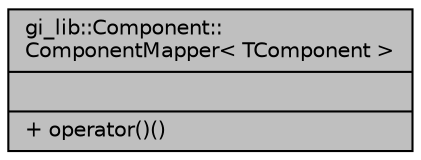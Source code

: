digraph "gi_lib::Component::ComponentMapper&lt; TComponent &gt;"
{
  edge [fontname="Helvetica",fontsize="10",labelfontname="Helvetica",labelfontsize="10"];
  node [fontname="Helvetica",fontsize="10",shape=record];
  Node1 [label="{gi_lib::Component::\lComponentMapper\< TComponent \>\n||+ operator()()\l}",height=0.2,width=0.4,color="black", fillcolor="grey75", style="filled", fontcolor="black"];
}
